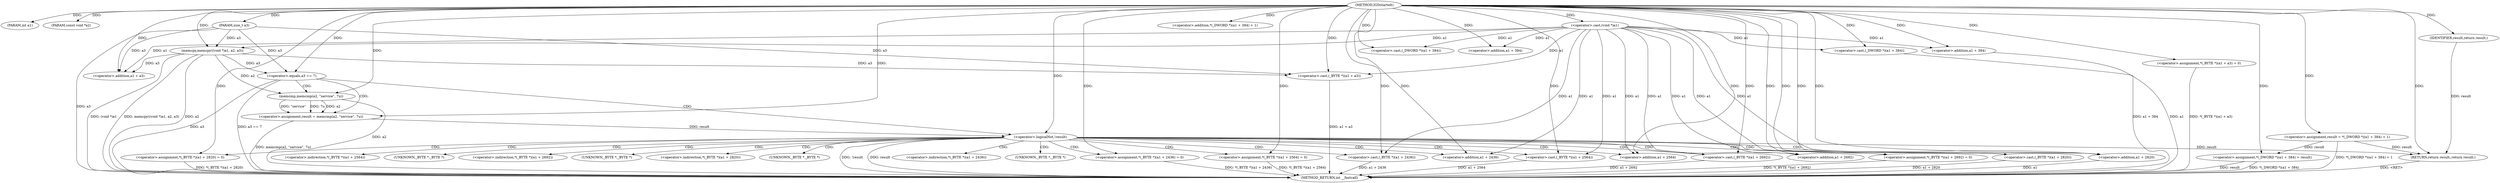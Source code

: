 digraph IGDstartelt {  
"1000102" [label = "(METHOD,IGDstartelt)" ]
"1000189" [label = "(METHOD_RETURN,int __fastcall)" ]
"1000103" [label = "(PARAM,int a1)" ]
"1000104" [label = "(PARAM,const void *a2)" ]
"1000105" [label = "(PARAM,size_t a3)" ]
"1000108" [label = "(memcpy,memcpy((void *)a1, a2, a3))" ]
"1000109" [label = "(<operator>.cast,(void *)a1)" ]
"1000114" [label = "(<operator>.assignment,*(_BYTE *)(a1 + a3) = 0)" ]
"1000116" [label = "(<operator>.cast,(_BYTE *)(a1 + a3))" ]
"1000118" [label = "(<operator>.addition,a1 + a3)" ]
"1000122" [label = "(<operator>.assignment,result = *(_DWORD *)(a1 + 384) + 1)" ]
"1000126" [label = "(<operator>.cast,(_DWORD *)(a1 + 384))" ]
"1000128" [label = "(<operator>.addition,a1 + 384)" ]
"1000124" [label = "(<operator>.addition,*(_DWORD *)(a1 + 384) + 1)" ]
"1000132" [label = "(<operator>.assignment,*(_DWORD *)(a1 + 384) = result)" ]
"1000134" [label = "(<operator>.cast,(_DWORD *)(a1 + 384))" ]
"1000136" [label = "(<operator>.addition,a1 + 384)" ]
"1000141" [label = "(<operator>.equals,a3 == 7)" ]
"1000145" [label = "(<operator>.assignment,result = memcmp(a2, \"service\", 7u))" ]
"1000147" [label = "(memcmp,memcmp(a2, \"service\", 7u))" ]
"1000152" [label = "(<operator>.logicalNot,!result)" ]
"1000155" [label = "(<operator>.assignment,*(_BYTE *)(a1 + 2436) = 0)" ]
"1000157" [label = "(<operator>.cast,(_BYTE *)(a1 + 2436))" ]
"1000159" [label = "(<operator>.addition,a1 + 2436)" ]
"1000163" [label = "(<operator>.assignment,*(_BYTE *)(a1 + 2564) = 0)" ]
"1000165" [label = "(<operator>.cast,(_BYTE *)(a1 + 2564))" ]
"1000167" [label = "(<operator>.addition,a1 + 2564)" ]
"1000171" [label = "(<operator>.assignment,*(_BYTE *)(a1 + 2692) = 0)" ]
"1000173" [label = "(<operator>.cast,(_BYTE *)(a1 + 2692))" ]
"1000175" [label = "(<operator>.addition,a1 + 2692)" ]
"1000179" [label = "(<operator>.assignment,*(_BYTE *)(a1 + 2820) = 0)" ]
"1000181" [label = "(<operator>.cast,(_BYTE *)(a1 + 2820))" ]
"1000183" [label = "(<operator>.addition,a1 + 2820)" ]
"1000187" [label = "(RETURN,return result;,return result;)" ]
"1000188" [label = "(IDENTIFIER,result,return result;)" ]
"1000156" [label = "(<operator>.indirection,*(_BYTE *)(a1 + 2436))" ]
"1000158" [label = "(UNKNOWN,_BYTE *,_BYTE *)" ]
"1000164" [label = "(<operator>.indirection,*(_BYTE *)(a1 + 2564))" ]
"1000166" [label = "(UNKNOWN,_BYTE *,_BYTE *)" ]
"1000172" [label = "(<operator>.indirection,*(_BYTE *)(a1 + 2692))" ]
"1000174" [label = "(UNKNOWN,_BYTE *,_BYTE *)" ]
"1000180" [label = "(<operator>.indirection,*(_BYTE *)(a1 + 2820))" ]
"1000182" [label = "(UNKNOWN,_BYTE *,_BYTE *)" ]
  "1000187" -> "1000189"  [ label = "DDG: <RET>"] 
  "1000134" -> "1000189"  [ label = "DDG: a1 + 384"] 
  "1000108" -> "1000189"  [ label = "DDG: (void *)a1"] 
  "1000122" -> "1000189"  [ label = "DDG: *(_DWORD *)(a1 + 384) + 1"] 
  "1000152" -> "1000189"  [ label = "DDG: !result"] 
  "1000179" -> "1000189"  [ label = "DDG: *(_BYTE *)(a1 + 2820)"] 
  "1000157" -> "1000189"  [ label = "DDG: a1 + 2436"] 
  "1000141" -> "1000189"  [ label = "DDG: a3 == 7"] 
  "1000155" -> "1000189"  [ label = "DDG: *(_BYTE *)(a1 + 2436)"] 
  "1000163" -> "1000189"  [ label = "DDG: *(_BYTE *)(a1 + 2564)"] 
  "1000165" -> "1000189"  [ label = "DDG: a1 + 2564"] 
  "1000132" -> "1000189"  [ label = "DDG: result"] 
  "1000116" -> "1000189"  [ label = "DDG: a1 + a3"] 
  "1000141" -> "1000189"  [ label = "DDG: a3"] 
  "1000105" -> "1000189"  [ label = "DDG: a3"] 
  "1000183" -> "1000189"  [ label = "DDG: a1"] 
  "1000136" -> "1000189"  [ label = "DDG: a1"] 
  "1000152" -> "1000189"  [ label = "DDG: result"] 
  "1000181" -> "1000189"  [ label = "DDG: a1 + 2820"] 
  "1000132" -> "1000189"  [ label = "DDG: *(_DWORD *)(a1 + 384)"] 
  "1000145" -> "1000189"  [ label = "DDG: memcmp(a2, \"service\", 7u)"] 
  "1000147" -> "1000189"  [ label = "DDG: a2"] 
  "1000114" -> "1000189"  [ label = "DDG: *(_BYTE *)(a1 + a3)"] 
  "1000108" -> "1000189"  [ label = "DDG: a2"] 
  "1000173" -> "1000189"  [ label = "DDG: a1 + 2692"] 
  "1000171" -> "1000189"  [ label = "DDG: *(_BYTE *)(a1 + 2692)"] 
  "1000108" -> "1000189"  [ label = "DDG: memcpy((void *)a1, a2, a3)"] 
  "1000102" -> "1000103"  [ label = "DDG: "] 
  "1000102" -> "1000104"  [ label = "DDG: "] 
  "1000102" -> "1000105"  [ label = "DDG: "] 
  "1000109" -> "1000108"  [ label = "DDG: a1"] 
  "1000102" -> "1000109"  [ label = "DDG: "] 
  "1000102" -> "1000108"  [ label = "DDG: "] 
  "1000105" -> "1000108"  [ label = "DDG: a3"] 
  "1000102" -> "1000114"  [ label = "DDG: "] 
  "1000109" -> "1000116"  [ label = "DDG: a1"] 
  "1000102" -> "1000116"  [ label = "DDG: "] 
  "1000108" -> "1000116"  [ label = "DDG: a3"] 
  "1000105" -> "1000116"  [ label = "DDG: a3"] 
  "1000109" -> "1000118"  [ label = "DDG: a1"] 
  "1000102" -> "1000118"  [ label = "DDG: "] 
  "1000108" -> "1000118"  [ label = "DDG: a3"] 
  "1000105" -> "1000118"  [ label = "DDG: a3"] 
  "1000102" -> "1000122"  [ label = "DDG: "] 
  "1000102" -> "1000126"  [ label = "DDG: "] 
  "1000109" -> "1000126"  [ label = "DDG: a1"] 
  "1000102" -> "1000128"  [ label = "DDG: "] 
  "1000109" -> "1000128"  [ label = "DDG: a1"] 
  "1000102" -> "1000124"  [ label = "DDG: "] 
  "1000122" -> "1000132"  [ label = "DDG: result"] 
  "1000102" -> "1000132"  [ label = "DDG: "] 
  "1000102" -> "1000134"  [ label = "DDG: "] 
  "1000109" -> "1000134"  [ label = "DDG: a1"] 
  "1000102" -> "1000136"  [ label = "DDG: "] 
  "1000109" -> "1000136"  [ label = "DDG: a1"] 
  "1000105" -> "1000141"  [ label = "DDG: a3"] 
  "1000102" -> "1000141"  [ label = "DDG: "] 
  "1000108" -> "1000141"  [ label = "DDG: a3"] 
  "1000147" -> "1000145"  [ label = "DDG: a2"] 
  "1000147" -> "1000145"  [ label = "DDG: \"service\""] 
  "1000147" -> "1000145"  [ label = "DDG: 7u"] 
  "1000102" -> "1000145"  [ label = "DDG: "] 
  "1000108" -> "1000147"  [ label = "DDG: a2"] 
  "1000102" -> "1000147"  [ label = "DDG: "] 
  "1000145" -> "1000152"  [ label = "DDG: result"] 
  "1000102" -> "1000152"  [ label = "DDG: "] 
  "1000102" -> "1000155"  [ label = "DDG: "] 
  "1000102" -> "1000157"  [ label = "DDG: "] 
  "1000109" -> "1000157"  [ label = "DDG: a1"] 
  "1000102" -> "1000159"  [ label = "DDG: "] 
  "1000109" -> "1000159"  [ label = "DDG: a1"] 
  "1000102" -> "1000163"  [ label = "DDG: "] 
  "1000102" -> "1000165"  [ label = "DDG: "] 
  "1000109" -> "1000165"  [ label = "DDG: a1"] 
  "1000102" -> "1000167"  [ label = "DDG: "] 
  "1000109" -> "1000167"  [ label = "DDG: a1"] 
  "1000102" -> "1000171"  [ label = "DDG: "] 
  "1000102" -> "1000173"  [ label = "DDG: "] 
  "1000109" -> "1000173"  [ label = "DDG: a1"] 
  "1000102" -> "1000175"  [ label = "DDG: "] 
  "1000109" -> "1000175"  [ label = "DDG: a1"] 
  "1000102" -> "1000179"  [ label = "DDG: "] 
  "1000102" -> "1000181"  [ label = "DDG: "] 
  "1000109" -> "1000181"  [ label = "DDG: a1"] 
  "1000102" -> "1000183"  [ label = "DDG: "] 
  "1000109" -> "1000183"  [ label = "DDG: a1"] 
  "1000188" -> "1000187"  [ label = "DDG: result"] 
  "1000152" -> "1000187"  [ label = "DDG: result"] 
  "1000122" -> "1000187"  [ label = "DDG: result"] 
  "1000102" -> "1000187"  [ label = "DDG: "] 
  "1000102" -> "1000188"  [ label = "DDG: "] 
  "1000141" -> "1000152"  [ label = "CDG: "] 
  "1000141" -> "1000147"  [ label = "CDG: "] 
  "1000141" -> "1000145"  [ label = "CDG: "] 
  "1000152" -> "1000175"  [ label = "CDG: "] 
  "1000152" -> "1000174"  [ label = "CDG: "] 
  "1000152" -> "1000173"  [ label = "CDG: "] 
  "1000152" -> "1000172"  [ label = "CDG: "] 
  "1000152" -> "1000171"  [ label = "CDG: "] 
  "1000152" -> "1000167"  [ label = "CDG: "] 
  "1000152" -> "1000166"  [ label = "CDG: "] 
  "1000152" -> "1000165"  [ label = "CDG: "] 
  "1000152" -> "1000164"  [ label = "CDG: "] 
  "1000152" -> "1000163"  [ label = "CDG: "] 
  "1000152" -> "1000183"  [ label = "CDG: "] 
  "1000152" -> "1000182"  [ label = "CDG: "] 
  "1000152" -> "1000181"  [ label = "CDG: "] 
  "1000152" -> "1000180"  [ label = "CDG: "] 
  "1000152" -> "1000179"  [ label = "CDG: "] 
  "1000152" -> "1000159"  [ label = "CDG: "] 
  "1000152" -> "1000158"  [ label = "CDG: "] 
  "1000152" -> "1000157"  [ label = "CDG: "] 
  "1000152" -> "1000156"  [ label = "CDG: "] 
  "1000152" -> "1000155"  [ label = "CDG: "] 
}
